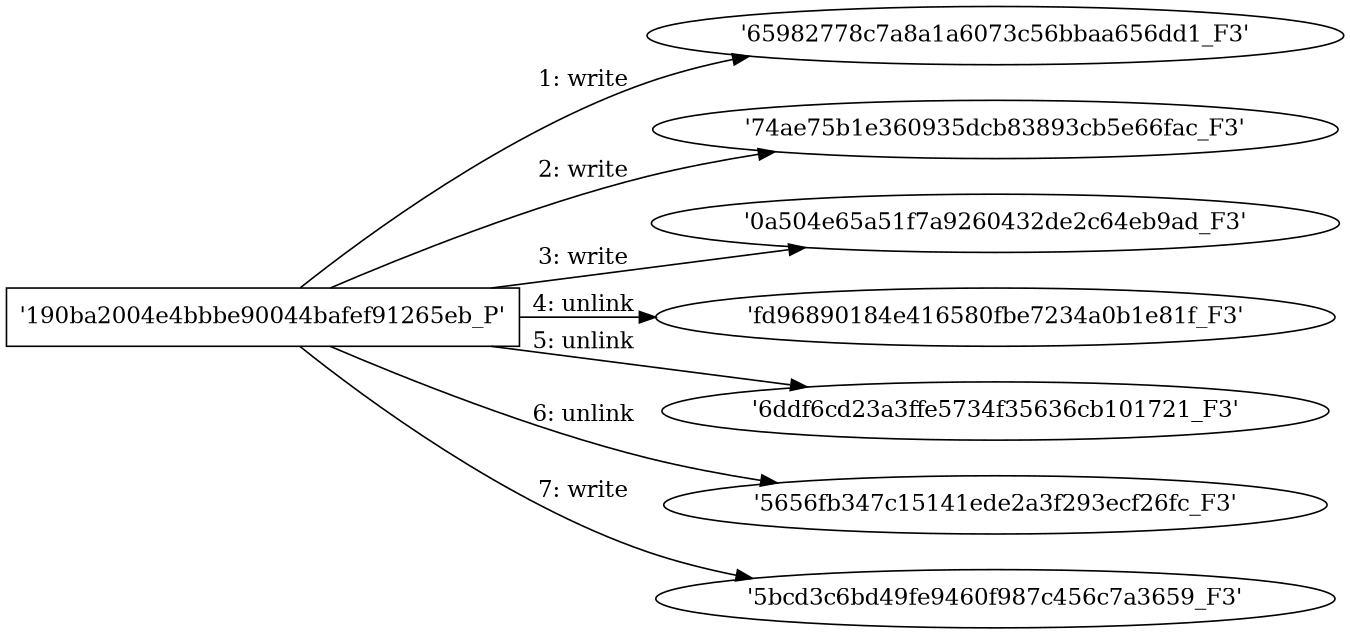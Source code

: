digraph "D:\Learning\Paper\apt\基于CTI的攻击预警\Dataset\攻击图\ASGfromALLCTI\ATL, MS09-035 and the SDL.dot" {
rankdir="LR"
size="9"
fixedsize="false"
splines="true"
nodesep=0.3
ranksep=0
fontsize=10
overlap="scalexy"
engine= "neato"
	"'65982778c7a8a1a6073c56bbaa656dd1_F3'" [node_type=file shape=ellipse]
	"'190ba2004e4bbbe90044bafef91265eb_P'" [node_type=Process shape=box]
	"'190ba2004e4bbbe90044bafef91265eb_P'" -> "'65982778c7a8a1a6073c56bbaa656dd1_F3'" [label="1: write"]
	"'74ae75b1e360935dcb83893cb5e66fac_F3'" [node_type=file shape=ellipse]
	"'190ba2004e4bbbe90044bafef91265eb_P'" [node_type=Process shape=box]
	"'190ba2004e4bbbe90044bafef91265eb_P'" -> "'74ae75b1e360935dcb83893cb5e66fac_F3'" [label="2: write"]
	"'0a504e65a51f7a9260432de2c64eb9ad_F3'" [node_type=file shape=ellipse]
	"'190ba2004e4bbbe90044bafef91265eb_P'" [node_type=Process shape=box]
	"'190ba2004e4bbbe90044bafef91265eb_P'" -> "'0a504e65a51f7a9260432de2c64eb9ad_F3'" [label="3: write"]
	"'fd96890184e416580fbe7234a0b1e81f_F3'" [node_type=file shape=ellipse]
	"'190ba2004e4bbbe90044bafef91265eb_P'" [node_type=Process shape=box]
	"'190ba2004e4bbbe90044bafef91265eb_P'" -> "'fd96890184e416580fbe7234a0b1e81f_F3'" [label="4: unlink"]
	"'6ddf6cd23a3ffe5734f35636cb101721_F3'" [node_type=file shape=ellipse]
	"'190ba2004e4bbbe90044bafef91265eb_P'" [node_type=Process shape=box]
	"'190ba2004e4bbbe90044bafef91265eb_P'" -> "'6ddf6cd23a3ffe5734f35636cb101721_F3'" [label="5: unlink"]
	"'5656fb347c15141ede2a3f293ecf26fc_F3'" [node_type=file shape=ellipse]
	"'190ba2004e4bbbe90044bafef91265eb_P'" [node_type=Process shape=box]
	"'190ba2004e4bbbe90044bafef91265eb_P'" -> "'5656fb347c15141ede2a3f293ecf26fc_F3'" [label="6: unlink"]
	"'5bcd3c6bd49fe9460f987c456c7a3659_F3'" [node_type=file shape=ellipse]
	"'190ba2004e4bbbe90044bafef91265eb_P'" [node_type=Process shape=box]
	"'190ba2004e4bbbe90044bafef91265eb_P'" -> "'5bcd3c6bd49fe9460f987c456c7a3659_F3'" [label="7: write"]
}
